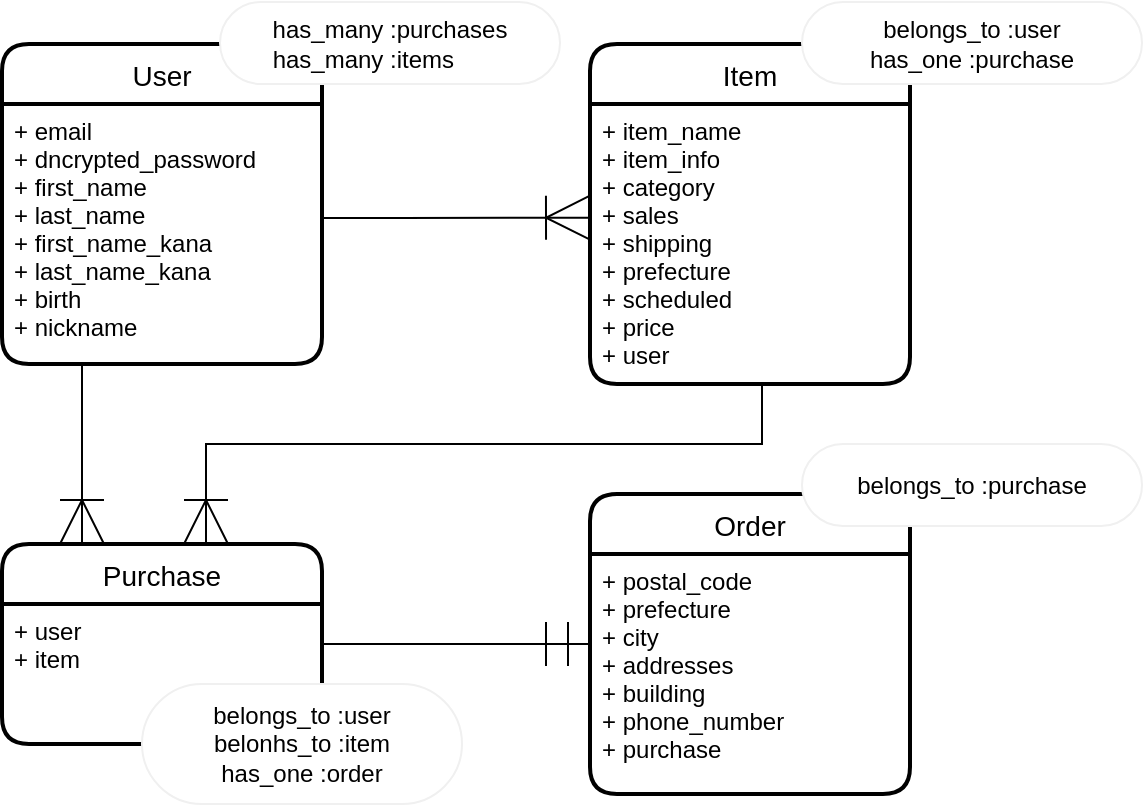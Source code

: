 <mxfile>
    <diagram id="BBTeKfedpkaGrOyqE4Ns" name="ページ1">
        <mxGraphModel dx="847" dy="558" grid="1" gridSize="10" guides="1" tooltips="1" connect="1" arrows="1" fold="1" page="1" pageScale="1" pageWidth="827" pageHeight="1169" math="0" shadow="0">
            <root>
                <mxCell id="0"/>
                <mxCell id="1" parent="0"/>
                <mxCell id="53" value="Order" style="swimlane;childLayout=stackLayout;horizontal=1;startSize=30;horizontalStack=0;rounded=1;fontSize=14;fontStyle=0;strokeWidth=2;resizeParent=0;resizeLast=1;shadow=0;dashed=0;align=center;" parent="1" vertex="1">
                    <mxGeometry x="334" y="255" width="160" height="150" as="geometry"/>
                </mxCell>
                <mxCell id="54" value="+ postal_code&#10;+ prefecture&#10;+ city&#10;+ addresses&#10;+ building&#10;+ phone_number&#10;+ purchase" style="align=left;strokeColor=none;fillColor=none;spacingLeft=4;fontSize=12;verticalAlign=top;resizable=0;rotatable=0;part=1;" parent="53" vertex="1">
                    <mxGeometry y="30" width="160" height="120" as="geometry"/>
                </mxCell>
                <mxCell id="62" style="edgeStyle=orthogonalEdgeStyle;rounded=0;orthogonalLoop=1;jettySize=auto;html=1;entryX=0;entryY=0.5;entryDx=0;entryDy=0;endArrow=ERmandOne;endFill=0;endSize=20;" edge="1" parent="1" source="55" target="53">
                    <mxGeometry relative="1" as="geometry"/>
                </mxCell>
                <mxCell id="55" value="Purchase" style="swimlane;childLayout=stackLayout;horizontal=1;startSize=30;horizontalStack=0;rounded=1;fontSize=14;fontStyle=0;strokeWidth=2;resizeParent=0;resizeLast=1;shadow=0;dashed=0;align=center;" parent="1" vertex="1">
                    <mxGeometry x="40" y="280" width="160" height="100" as="geometry"/>
                </mxCell>
                <mxCell id="56" value="+ user&#10;+ item" style="align=left;strokeColor=none;fillColor=none;spacingLeft=4;fontSize=12;verticalAlign=top;resizable=0;rotatable=0;part=1;" parent="55" vertex="1">
                    <mxGeometry y="30" width="160" height="70" as="geometry"/>
                </mxCell>
                <mxCell id="57" value="Item" style="swimlane;childLayout=stackLayout;horizontal=1;startSize=30;horizontalStack=0;rounded=1;fontSize=14;fontStyle=0;strokeWidth=2;resizeParent=0;resizeLast=1;shadow=0;dashed=0;align=center;" parent="1" vertex="1">
                    <mxGeometry x="334" y="30" width="160" height="170" as="geometry"/>
                </mxCell>
                <mxCell id="58" value="+ item_name&#10;+ item_info&#10;+ category&#10;+ sales&#10;+ shipping&#10;+ prefecture&#10;+ scheduled&#10;+ price&#10;+ user" style="align=left;strokeColor=none;fillColor=none;spacingLeft=4;fontSize=12;verticalAlign=top;resizable=0;rotatable=0;part=1;" parent="57" vertex="1">
                    <mxGeometry y="30" width="160" height="140" as="geometry"/>
                </mxCell>
                <mxCell id="59" value="User" style="swimlane;childLayout=stackLayout;horizontal=1;startSize=30;horizontalStack=0;rounded=1;fontSize=14;fontStyle=0;strokeWidth=2;resizeParent=0;resizeLast=1;shadow=0;dashed=0;align=center;" parent="1" vertex="1">
                    <mxGeometry x="40" y="30" width="160" height="160" as="geometry"/>
                </mxCell>
                <mxCell id="60" value="+ email&#10;+ dncrypted_password&#10;+ first_name&#10;+ last_name&#10;+ first_name_kana&#10;+ last_name_kana&#10;+ birth&#10;+ nickname" style="align=left;strokeColor=none;fillColor=none;spacingLeft=4;fontSize=12;verticalAlign=top;resizable=0;rotatable=0;part=1;" parent="59" vertex="1">
                    <mxGeometry y="30" width="160" height="130" as="geometry"/>
                </mxCell>
                <mxCell id="sV1P1T9hPECHtR5EvuMu-60" style="edgeStyle=orthogonalEdgeStyle;rounded=0;orthogonalLoop=1;jettySize=auto;html=1;endArrow=ERoneToMany;endFill=0;endSize=20;exitX=0.25;exitY=1;exitDx=0;exitDy=0;" parent="1" source="60" edge="1">
                    <mxGeometry relative="1" as="geometry">
                        <Array as="points">
                            <mxPoint x="80" y="280"/>
                        </Array>
                        <mxPoint x="80" y="280" as="targetPoint"/>
                    </mxGeometry>
                </mxCell>
                <mxCell id="sV1P1T9hPECHtR5EvuMu-62" style="edgeStyle=orthogonalEdgeStyle;rounded=0;orthogonalLoop=1;jettySize=auto;html=1;entryX=0;entryY=0.406;entryDx=0;entryDy=0;entryPerimeter=0;endArrow=ERoneToMany;endFill=0;endSize=20;" parent="1" source="60" target="58" edge="1">
                    <mxGeometry relative="1" as="geometry">
                        <Array as="points">
                            <mxPoint x="240" y="117"/>
                            <mxPoint x="240" y="117"/>
                        </Array>
                    </mxGeometry>
                </mxCell>
                <mxCell id="sV1P1T9hPECHtR5EvuMu-63" style="edgeStyle=orthogonalEdgeStyle;rounded=0;orthogonalLoop=1;jettySize=auto;html=1;endArrow=ERoneToMany;endFill=0;endSize=20;" parent="1" source="58" edge="1">
                    <mxGeometry relative="1" as="geometry">
                        <Array as="points">
                            <mxPoint x="420" y="230"/>
                            <mxPoint x="142" y="230"/>
                        </Array>
                        <mxPoint x="142" y="280" as="targetPoint"/>
                    </mxGeometry>
                </mxCell>
                <mxCell id="sV1P1T9hPECHtR5EvuMu-65" value="has_many :purchases&lt;br&gt;has_many :items&amp;nbsp; &amp;nbsp; &amp;nbsp; &amp;nbsp;&amp;nbsp;" style="rounded=1;arcSize=50;whiteSpace=wrap;html=1;align=center;strokeColor=#f0f0f0;" parent="1" vertex="1">
                    <mxGeometry x="149" y="9" width="170" height="41" as="geometry"/>
                </mxCell>
                <mxCell id="sV1P1T9hPECHtR5EvuMu-66" value="belongs_to :user&lt;br&gt;has_one :purchase" style="rounded=1;arcSize=50;whiteSpace=wrap;html=1;align=center;strokeColor=#f0f0f0;" parent="1" vertex="1">
                    <mxGeometry x="440" y="9" width="170" height="41" as="geometry"/>
                </mxCell>
                <mxCell id="sV1P1T9hPECHtR5EvuMu-67" value="belongs_to :purchase" style="rounded=1;arcSize=50;whiteSpace=wrap;html=1;align=center;strokeColor=#f0f0f0;" parent="1" vertex="1">
                    <mxGeometry x="440" y="230" width="170" height="41" as="geometry"/>
                </mxCell>
                <mxCell id="sV1P1T9hPECHtR5EvuMu-69" value="belongs_to :user&lt;br&gt;belonhs_to :item&lt;br&gt;has_one :order" style="rounded=1;arcSize=50;whiteSpace=wrap;html=1;align=center;strokeColor=#f0f0f0;" parent="1" vertex="1">
                    <mxGeometry x="110" y="350" width="160" height="60" as="geometry"/>
                </mxCell>
            </root>
        </mxGraphModel>
    </diagram>
</mxfile>